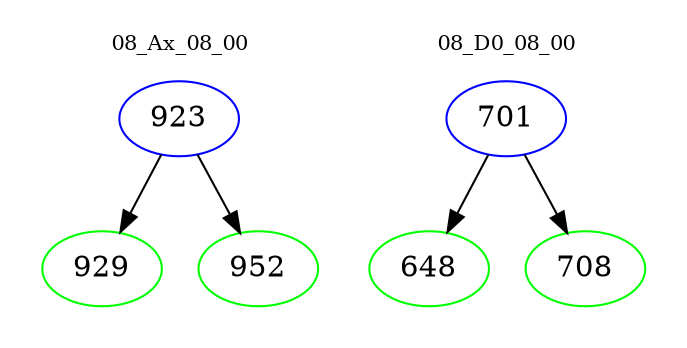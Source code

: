 digraph{
subgraph cluster_0 {
color = white
label = "08_Ax_08_00";
fontsize=10;
T0_923 [label="923", color="blue"]
T0_923 -> T0_929 [color="black"]
T0_929 [label="929", color="green"]
T0_923 -> T0_952 [color="black"]
T0_952 [label="952", color="green"]
}
subgraph cluster_1 {
color = white
label = "08_D0_08_00";
fontsize=10;
T1_701 [label="701", color="blue"]
T1_701 -> T1_648 [color="black"]
T1_648 [label="648", color="green"]
T1_701 -> T1_708 [color="black"]
T1_708 [label="708", color="green"]
}
}

